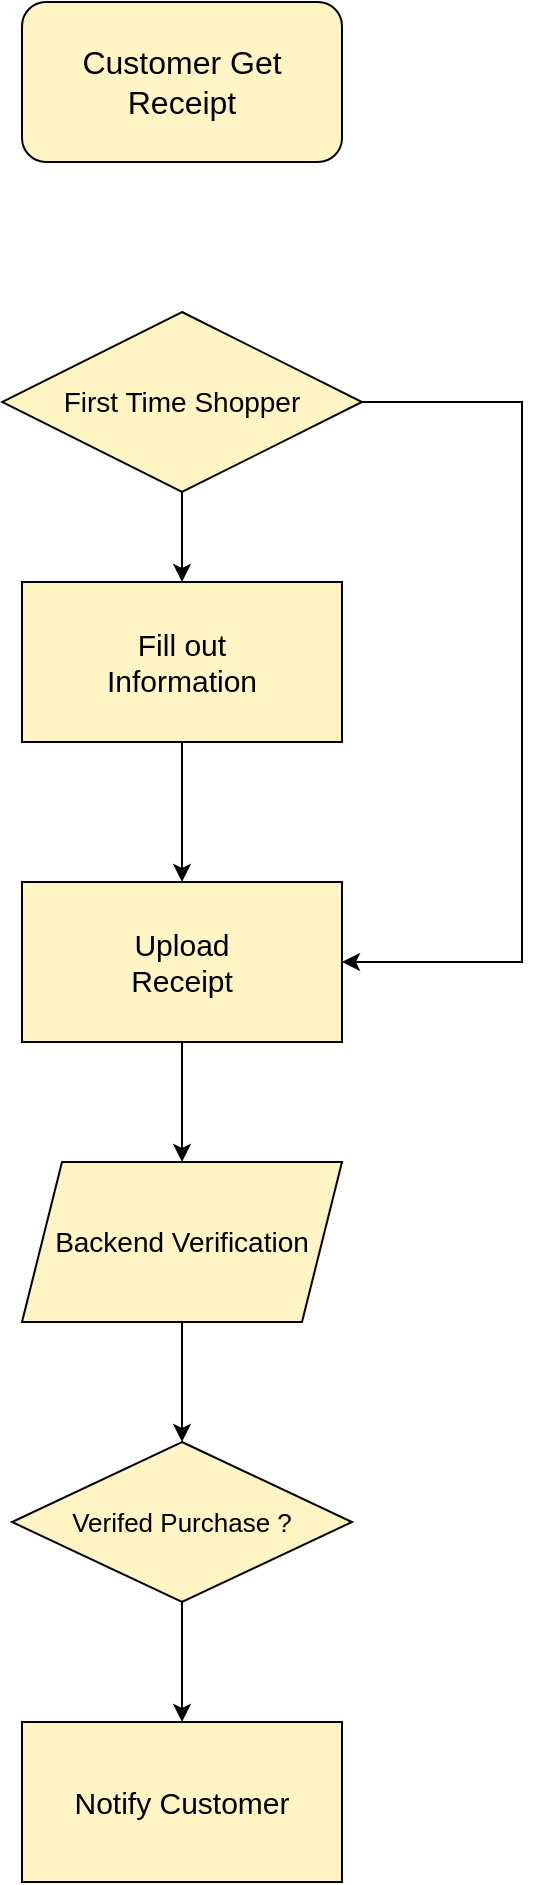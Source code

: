 <mxfile version="20.3.0" type="github">
  <diagram name="Page-1" id="12e1b939-464a-85fe-373e-61e167be1490">
    <mxGraphModel dx="1778" dy="953" grid="1" gridSize="10" guides="1" tooltips="1" connect="1" arrows="1" fold="1" page="1" pageScale="1.5" pageWidth="1169" pageHeight="826" background="none" math="0" shadow="0">
      <root>
        <mxCell id="0" />
        <mxCell id="1" parent="0" />
        <mxCell id="exMJllvw3wtPo_MhhuSo-1" value="Customer Get Receipt" style="rounded=1;whiteSpace=wrap;html=1;fillColor=#FFF4C3;fontSize=16;" vertex="1" parent="1">
          <mxGeometry x="757" y="240" width="160" height="80" as="geometry" />
        </mxCell>
        <mxCell id="exMJllvw3wtPo_MhhuSo-11" value="" style="edgeStyle=orthogonalEdgeStyle;rounded=0;orthogonalLoop=1;jettySize=auto;html=1;fontSize=13;" edge="1" parent="1" source="exMJllvw3wtPo_MhhuSo-2" target="exMJllvw3wtPo_MhhuSo-9">
          <mxGeometry relative="1" as="geometry" />
        </mxCell>
        <mxCell id="exMJllvw3wtPo_MhhuSo-2" value="Backend Verification" style="shape=parallelogram;perimeter=parallelogramPerimeter;whiteSpace=wrap;html=1;fixedSize=1;fillColor=#FFF4C3;fontSize=14;" vertex="1" parent="1">
          <mxGeometry x="757" y="820" width="160" height="80" as="geometry" />
        </mxCell>
        <mxCell id="exMJllvw3wtPo_MhhuSo-10" value="" style="edgeStyle=orthogonalEdgeStyle;rounded=0;orthogonalLoop=1;jettySize=auto;html=1;fontSize=13;" edge="1" parent="1" source="exMJllvw3wtPo_MhhuSo-3" target="exMJllvw3wtPo_MhhuSo-2">
          <mxGeometry relative="1" as="geometry" />
        </mxCell>
        <mxCell id="exMJllvw3wtPo_MhhuSo-3" value="Upload &lt;br style=&quot;font-size: 15px;&quot;&gt;Receipt" style="rounded=0;whiteSpace=wrap;html=1;fillColor=#FFF4C3;fontSize=15;" vertex="1" parent="1">
          <mxGeometry x="757" y="680" width="160" height="80" as="geometry" />
        </mxCell>
        <mxCell id="exMJllvw3wtPo_MhhuSo-6" style="edgeStyle=orthogonalEdgeStyle;rounded=0;orthogonalLoop=1;jettySize=auto;html=1;fontSize=14;" edge="1" parent="1" source="exMJllvw3wtPo_MhhuSo-4" target="exMJllvw3wtPo_MhhuSo-5">
          <mxGeometry relative="1" as="geometry" />
        </mxCell>
        <mxCell id="exMJllvw3wtPo_MhhuSo-7" style="edgeStyle=orthogonalEdgeStyle;rounded=0;orthogonalLoop=1;jettySize=auto;html=1;exitX=1;exitY=0.5;exitDx=0;exitDy=0;entryX=1;entryY=0.5;entryDx=0;entryDy=0;fontSize=14;" edge="1" parent="1" source="exMJllvw3wtPo_MhhuSo-4" target="exMJllvw3wtPo_MhhuSo-3">
          <mxGeometry relative="1" as="geometry">
            <Array as="points">
              <mxPoint x="1007" y="440" />
              <mxPoint x="1007" y="720" />
            </Array>
          </mxGeometry>
        </mxCell>
        <mxCell id="exMJllvw3wtPo_MhhuSo-4" value="First Time Shopper" style="rhombus;whiteSpace=wrap;html=1;fillColor=#FFF4C3;fontSize=14;" vertex="1" parent="1">
          <mxGeometry x="747" y="395" width="180" height="90" as="geometry" />
        </mxCell>
        <mxCell id="exMJllvw3wtPo_MhhuSo-8" value="" style="edgeStyle=orthogonalEdgeStyle;rounded=0;orthogonalLoop=1;jettySize=auto;html=1;fontSize=14;" edge="1" parent="1" source="exMJllvw3wtPo_MhhuSo-5" target="exMJllvw3wtPo_MhhuSo-3">
          <mxGeometry relative="1" as="geometry" />
        </mxCell>
        <mxCell id="exMJllvw3wtPo_MhhuSo-5" value="Fill out &lt;br style=&quot;font-size: 15px;&quot;&gt;Information" style="rounded=0;whiteSpace=wrap;html=1;fillColor=#FFF4C3;fontSize=15;" vertex="1" parent="1">
          <mxGeometry x="757" y="530" width="160" height="80" as="geometry" />
        </mxCell>
        <mxCell id="exMJllvw3wtPo_MhhuSo-13" value="" style="edgeStyle=orthogonalEdgeStyle;rounded=0;orthogonalLoop=1;jettySize=auto;html=1;fontSize=13;" edge="1" parent="1" source="exMJllvw3wtPo_MhhuSo-9" target="exMJllvw3wtPo_MhhuSo-12">
          <mxGeometry relative="1" as="geometry" />
        </mxCell>
        <mxCell id="exMJllvw3wtPo_MhhuSo-9" value="Verifed Purchase ?" style="rhombus;whiteSpace=wrap;html=1;fontSize=13;fillColor=#FFF4C3;" vertex="1" parent="1">
          <mxGeometry x="752" y="960" width="170" height="80" as="geometry" />
        </mxCell>
        <mxCell id="exMJllvw3wtPo_MhhuSo-12" value="Notify Customer" style="rounded=0;whiteSpace=wrap;html=1;fillColor=#FFF4C3;fontSize=15;" vertex="1" parent="1">
          <mxGeometry x="757" y="1100" width="160" height="80" as="geometry" />
        </mxCell>
      </root>
    </mxGraphModel>
  </diagram>
</mxfile>
